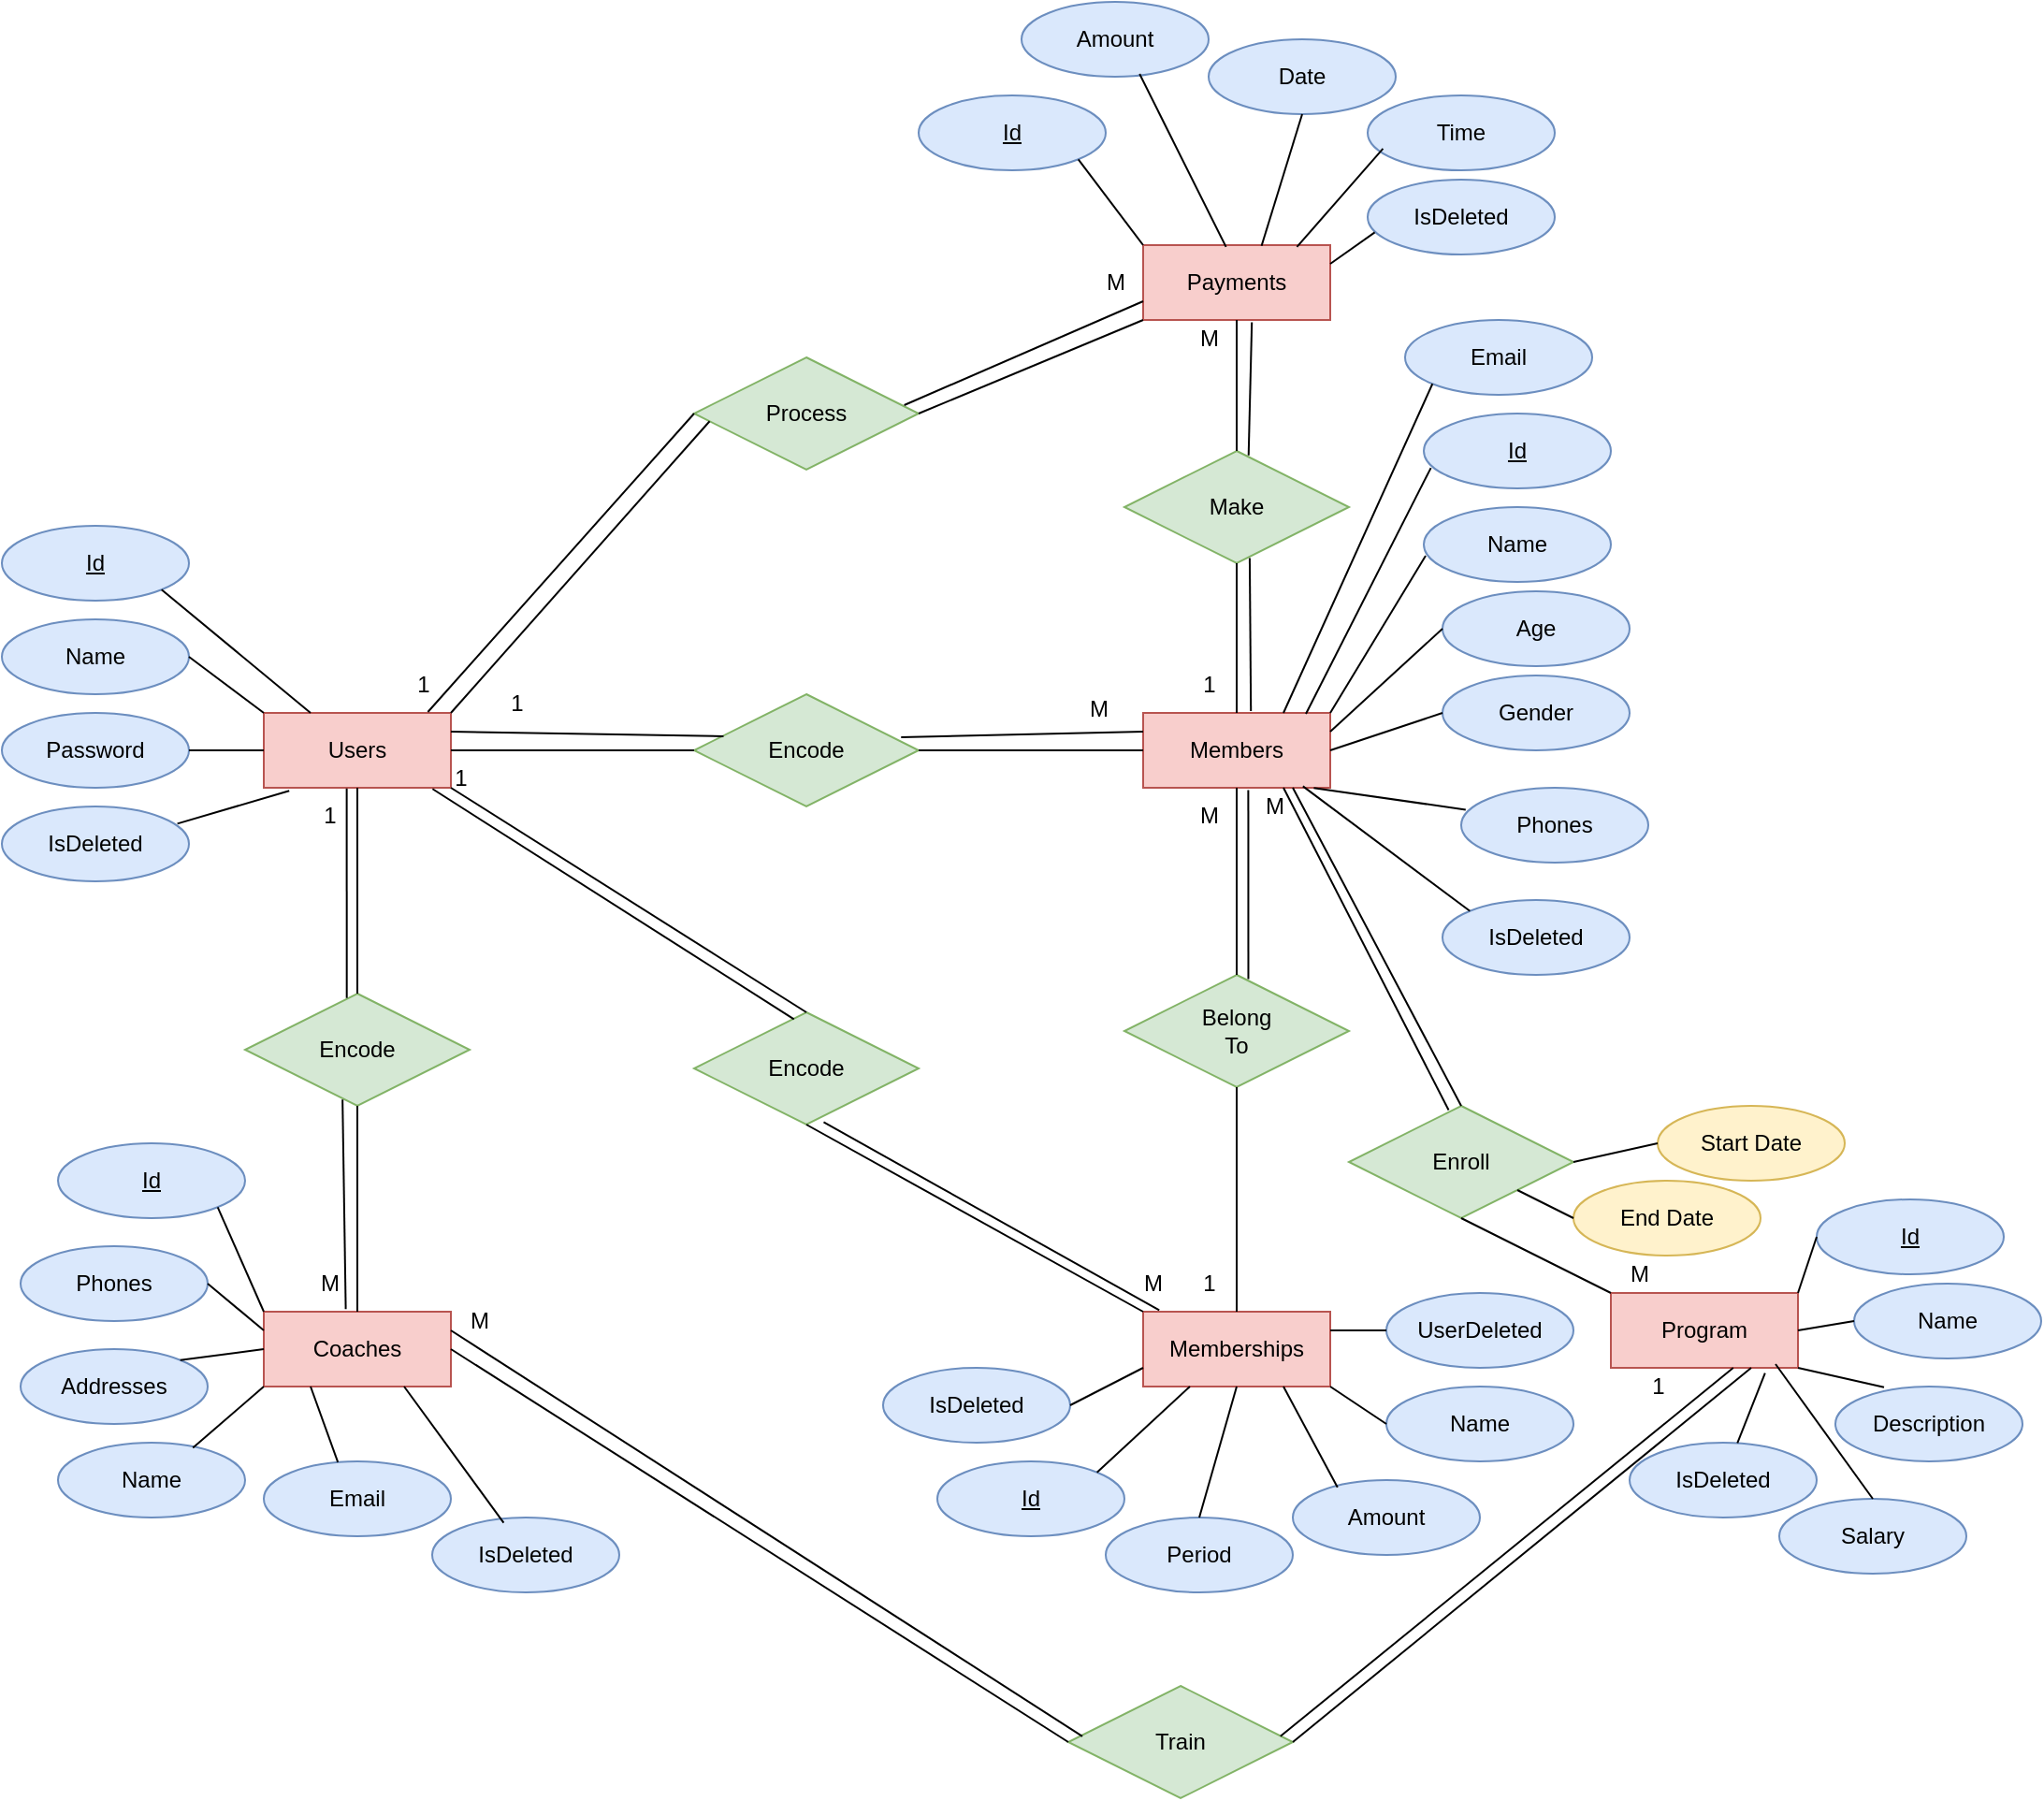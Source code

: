 <mxfile version="22.1.16" type="device">
  <diagram name="Page-1" id="I428ZMt2U0EythVlZh_k">
    <mxGraphModel dx="2140" dy="1721" grid="1" gridSize="10" guides="1" tooltips="1" connect="1" arrows="1" fold="1" page="1" pageScale="1" pageWidth="850" pageHeight="1100" math="0" shadow="0">
      <root>
        <mxCell id="0" />
        <mxCell id="1" parent="0" />
        <mxCell id="ZoVuuaztXTIgdqJoZ6yN-1" value="Users" style="whiteSpace=wrap;html=1;align=center;fillColor=#f8cecc;strokeColor=#b85450;" parent="1" vertex="1">
          <mxGeometry x="120" y="160" width="100" height="40" as="geometry" />
        </mxCell>
        <mxCell id="ZoVuuaztXTIgdqJoZ6yN-2" value="Members" style="whiteSpace=wrap;html=1;align=center;fillColor=#f8cecc;strokeColor=#b85450;" parent="1" vertex="1">
          <mxGeometry x="590" y="160" width="100" height="40" as="geometry" />
        </mxCell>
        <mxCell id="ZoVuuaztXTIgdqJoZ6yN-3" value="Encode" style="shape=rhombus;perimeter=rhombusPerimeter;whiteSpace=wrap;html=1;align=center;fillColor=#d5e8d4;strokeColor=#82b366;" parent="1" vertex="1">
          <mxGeometry x="350" y="150" width="120" height="60" as="geometry" />
        </mxCell>
        <mxCell id="ZoVuuaztXTIgdqJoZ6yN-4" value="" style="endArrow=none;html=1;rounded=0;exitX=1;exitY=0.5;exitDx=0;exitDy=0;entryX=0;entryY=0.5;entryDx=0;entryDy=0;" parent="1" source="ZoVuuaztXTIgdqJoZ6yN-1" target="ZoVuuaztXTIgdqJoZ6yN-3" edge="1">
          <mxGeometry relative="1" as="geometry">
            <mxPoint x="300" y="300" as="sourcePoint" />
            <mxPoint x="460" y="300" as="targetPoint" />
          </mxGeometry>
        </mxCell>
        <mxCell id="ZoVuuaztXTIgdqJoZ6yN-5" value="" style="endArrow=none;html=1;rounded=0;exitX=1;exitY=0.5;exitDx=0;exitDy=0;" parent="1" source="ZoVuuaztXTIgdqJoZ6yN-3" target="ZoVuuaztXTIgdqJoZ6yN-2" edge="1">
          <mxGeometry relative="1" as="geometry">
            <mxPoint x="230" y="190" as="sourcePoint" />
            <mxPoint x="360" y="190" as="targetPoint" />
          </mxGeometry>
        </mxCell>
        <mxCell id="ZoVuuaztXTIgdqJoZ6yN-6" value="" style="endArrow=none;html=1;rounded=0;entryX=0.131;entryY=0.374;entryDx=0;entryDy=0;entryPerimeter=0;" parent="1" target="ZoVuuaztXTIgdqJoZ6yN-3" edge="1">
          <mxGeometry relative="1" as="geometry">
            <mxPoint x="220" y="170" as="sourcePoint" />
            <mxPoint x="360" y="170" as="targetPoint" />
          </mxGeometry>
        </mxCell>
        <mxCell id="ZoVuuaztXTIgdqJoZ6yN-7" value="" style="endArrow=none;html=1;rounded=0;exitX=0.922;exitY=0.383;exitDx=0;exitDy=0;exitPerimeter=0;entryX=0;entryY=0.25;entryDx=0;entryDy=0;" parent="1" source="ZoVuuaztXTIgdqJoZ6yN-3" target="ZoVuuaztXTIgdqJoZ6yN-2" edge="1">
          <mxGeometry relative="1" as="geometry">
            <mxPoint x="390" y="300" as="sourcePoint" />
            <mxPoint x="550" y="300" as="targetPoint" />
          </mxGeometry>
        </mxCell>
        <mxCell id="ZoVuuaztXTIgdqJoZ6yN-8" value="1" style="text;html=1;align=center;verticalAlign=middle;resizable=0;points=[];autosize=1;strokeColor=none;fillColor=none;" parent="1" vertex="1">
          <mxGeometry x="240" y="140" width="30" height="30" as="geometry" />
        </mxCell>
        <mxCell id="ZoVuuaztXTIgdqJoZ6yN-10" value="M" style="text;html=1;align=center;verticalAlign=middle;resizable=0;points=[];autosize=1;strokeColor=none;fillColor=none;" parent="1" vertex="1">
          <mxGeometry x="551" y="143" width="30" height="30" as="geometry" />
        </mxCell>
        <mxCell id="ZoVuuaztXTIgdqJoZ6yN-11" value="Coaches" style="whiteSpace=wrap;html=1;align=center;fillColor=#f8cecc;strokeColor=#b85450;" parent="1" vertex="1">
          <mxGeometry x="120" y="480" width="100" height="40" as="geometry" />
        </mxCell>
        <mxCell id="ZoVuuaztXTIgdqJoZ6yN-12" value="Encode" style="shape=rhombus;perimeter=rhombusPerimeter;whiteSpace=wrap;html=1;align=center;fillColor=#d5e8d4;strokeColor=#82b366;" parent="1" vertex="1">
          <mxGeometry x="110" y="310" width="120" height="60" as="geometry" />
        </mxCell>
        <mxCell id="ZoVuuaztXTIgdqJoZ6yN-13" value="" style="endArrow=none;html=1;rounded=0;exitX=0.5;exitY=1;exitDx=0;exitDy=0;entryX=0.5;entryY=0;entryDx=0;entryDy=0;" parent="1" source="ZoVuuaztXTIgdqJoZ6yN-1" target="ZoVuuaztXTIgdqJoZ6yN-12" edge="1">
          <mxGeometry relative="1" as="geometry">
            <mxPoint x="230" y="190" as="sourcePoint" />
            <mxPoint x="360" y="190" as="targetPoint" />
          </mxGeometry>
        </mxCell>
        <mxCell id="ZoVuuaztXTIgdqJoZ6yN-14" value="" style="endArrow=none;html=1;rounded=0;exitX=0.5;exitY=1;exitDx=0;exitDy=0;entryX=0.5;entryY=0;entryDx=0;entryDy=0;" parent="1" source="ZoVuuaztXTIgdqJoZ6yN-12" target="ZoVuuaztXTIgdqJoZ6yN-11" edge="1">
          <mxGeometry relative="1" as="geometry">
            <mxPoint x="230" y="190" as="sourcePoint" />
            <mxPoint x="360" y="190" as="targetPoint" />
          </mxGeometry>
        </mxCell>
        <mxCell id="ZoVuuaztXTIgdqJoZ6yN-15" value="" style="endArrow=none;html=1;rounded=0;exitX=0.443;exitY=1.083;exitDx=0;exitDy=0;entryX=0.453;entryY=0.089;entryDx=0;entryDy=0;exitPerimeter=0;entryPerimeter=0;" parent="1" edge="1">
          <mxGeometry relative="1" as="geometry">
            <mxPoint x="164.3" y="200.32" as="sourcePoint" />
            <mxPoint x="164.36" y="312.34" as="targetPoint" />
          </mxGeometry>
        </mxCell>
        <mxCell id="ZoVuuaztXTIgdqJoZ6yN-16" value="" style="endArrow=none;html=1;rounded=0;exitX=0.434;exitY=0.944;exitDx=0;exitDy=0;entryX=0.438;entryY=-0.034;entryDx=0;entryDy=0;exitPerimeter=0;entryPerimeter=0;" parent="1" source="ZoVuuaztXTIgdqJoZ6yN-12" target="ZoVuuaztXTIgdqJoZ6yN-11" edge="1">
          <mxGeometry relative="1" as="geometry">
            <mxPoint x="174.3" y="210.32" as="sourcePoint" />
            <mxPoint x="174.36" y="322.34" as="targetPoint" />
          </mxGeometry>
        </mxCell>
        <mxCell id="ZoVuuaztXTIgdqJoZ6yN-17" value="1" style="text;html=1;align=center;verticalAlign=middle;resizable=0;points=[];autosize=1;strokeColor=none;fillColor=none;" parent="1" vertex="1">
          <mxGeometry x="140" y="200" width="30" height="30" as="geometry" />
        </mxCell>
        <mxCell id="ZoVuuaztXTIgdqJoZ6yN-18" value="M" style="text;html=1;align=center;verticalAlign=middle;resizable=0;points=[];autosize=1;strokeColor=none;fillColor=none;" parent="1" vertex="1">
          <mxGeometry x="140" y="450" width="30" height="30" as="geometry" />
        </mxCell>
        <mxCell id="ZoVuuaztXTIgdqJoZ6yN-19" value="Memberships" style="whiteSpace=wrap;html=1;align=center;fillColor=#f8cecc;strokeColor=#b85450;" parent="1" vertex="1">
          <mxGeometry x="590" y="480" width="100" height="40" as="geometry" />
        </mxCell>
        <mxCell id="ZoVuuaztXTIgdqJoZ6yN-20" value="Encode" style="shape=rhombus;perimeter=rhombusPerimeter;whiteSpace=wrap;html=1;align=center;fillColor=#d5e8d4;strokeColor=#82b366;" parent="1" vertex="1">
          <mxGeometry x="350" y="320" width="120" height="60" as="geometry" />
        </mxCell>
        <mxCell id="ZoVuuaztXTIgdqJoZ6yN-21" value="" style="endArrow=none;html=1;rounded=0;exitX=1;exitY=1;exitDx=0;exitDy=0;entryX=0.5;entryY=0;entryDx=0;entryDy=0;" parent="1" source="ZoVuuaztXTIgdqJoZ6yN-1" target="ZoVuuaztXTIgdqJoZ6yN-20" edge="1">
          <mxGeometry relative="1" as="geometry">
            <mxPoint x="180" y="210" as="sourcePoint" />
            <mxPoint x="180" y="320" as="targetPoint" />
          </mxGeometry>
        </mxCell>
        <mxCell id="ZoVuuaztXTIgdqJoZ6yN-22" value="" style="endArrow=none;html=1;rounded=0;exitX=0;exitY=0;exitDx=0;exitDy=0;entryX=0.5;entryY=1;entryDx=0;entryDy=0;" parent="1" source="ZoVuuaztXTIgdqJoZ6yN-19" target="ZoVuuaztXTIgdqJoZ6yN-20" edge="1">
          <mxGeometry relative="1" as="geometry">
            <mxPoint x="230" y="210" as="sourcePoint" />
            <mxPoint x="420" y="330" as="targetPoint" />
          </mxGeometry>
        </mxCell>
        <mxCell id="ZoVuuaztXTIgdqJoZ6yN-23" value="" style="endArrow=none;html=1;rounded=0;exitX=0.912;exitY=1.041;exitDx=0;exitDy=0;entryX=0.453;entryY=0.078;entryDx=0;entryDy=0;exitPerimeter=0;entryPerimeter=0;" parent="1" edge="1">
          <mxGeometry relative="1" as="geometry">
            <mxPoint x="210.2" y="200.64" as="sourcePoint" />
            <mxPoint x="403.36" y="323.68" as="targetPoint" />
          </mxGeometry>
        </mxCell>
        <mxCell id="ZoVuuaztXTIgdqJoZ6yN-24" value="" style="endArrow=none;html=1;rounded=0;exitX=0.577;exitY=0.979;exitDx=0;exitDy=0;entryX=0.086;entryY=-0.021;entryDx=0;entryDy=0;exitPerimeter=0;entryPerimeter=0;" parent="1" source="ZoVuuaztXTIgdqJoZ6yN-20" target="ZoVuuaztXTIgdqJoZ6yN-19" edge="1">
          <mxGeometry relative="1" as="geometry">
            <mxPoint x="220.2" y="210.64" as="sourcePoint" />
            <mxPoint x="413.36" y="333.68" as="targetPoint" />
          </mxGeometry>
        </mxCell>
        <mxCell id="ZoVuuaztXTIgdqJoZ6yN-25" value="1" style="text;html=1;align=center;verticalAlign=middle;resizable=0;points=[];autosize=1;strokeColor=none;fillColor=none;" parent="1" vertex="1">
          <mxGeometry x="210" y="180" width="30" height="30" as="geometry" />
        </mxCell>
        <mxCell id="ZoVuuaztXTIgdqJoZ6yN-26" value="M" style="text;html=1;align=center;verticalAlign=middle;resizable=0;points=[];autosize=1;strokeColor=none;fillColor=none;" parent="1" vertex="1">
          <mxGeometry x="580" y="450" width="30" height="30" as="geometry" />
        </mxCell>
        <mxCell id="ZoVuuaztXTIgdqJoZ6yN-27" value="Payments" style="whiteSpace=wrap;html=1;align=center;fillColor=#f8cecc;strokeColor=#b85450;" parent="1" vertex="1">
          <mxGeometry x="590" y="-90" width="100" height="40" as="geometry" />
        </mxCell>
        <mxCell id="ZoVuuaztXTIgdqJoZ6yN-28" value="Process" style="shape=rhombus;perimeter=rhombusPerimeter;whiteSpace=wrap;html=1;align=center;fillColor=#d5e8d4;strokeColor=#82b366;" parent="1" vertex="1">
          <mxGeometry x="350" y="-30" width="120" height="60" as="geometry" />
        </mxCell>
        <mxCell id="ZoVuuaztXTIgdqJoZ6yN-29" value="" style="endArrow=none;html=1;rounded=0;exitX=0.069;exitY=0.569;exitDx=0;exitDy=0;entryX=1;entryY=0;entryDx=0;entryDy=0;exitPerimeter=0;" parent="1" source="ZoVuuaztXTIgdqJoZ6yN-28" target="ZoVuuaztXTIgdqJoZ6yN-1" edge="1">
          <mxGeometry relative="1" as="geometry">
            <mxPoint x="-90" y="230" as="sourcePoint" />
            <mxPoint x="70" y="230" as="targetPoint" />
          </mxGeometry>
        </mxCell>
        <mxCell id="ZoVuuaztXTIgdqJoZ6yN-30" value="" style="endArrow=none;html=1;rounded=0;exitX=0;exitY=1;exitDx=0;exitDy=0;entryX=1;entryY=0.5;entryDx=0;entryDy=0;" parent="1" source="ZoVuuaztXTIgdqJoZ6yN-27" target="ZoVuuaztXTIgdqJoZ6yN-28" edge="1">
          <mxGeometry relative="1" as="geometry">
            <mxPoint x="-30" y="190" as="sourcePoint" />
            <mxPoint x="130" y="190" as="targetPoint" />
          </mxGeometry>
        </mxCell>
        <mxCell id="ZoVuuaztXTIgdqJoZ6yN-31" value="" style="endArrow=none;html=1;rounded=0;entryX=0.936;entryY=0.425;entryDx=0;entryDy=0;entryPerimeter=0;" parent="1" target="ZoVuuaztXTIgdqJoZ6yN-28" edge="1">
          <mxGeometry relative="1" as="geometry">
            <mxPoint x="590" y="-60" as="sourcePoint" />
            <mxPoint x="-148.76" y="174.06" as="targetPoint" />
          </mxGeometry>
        </mxCell>
        <mxCell id="ZoVuuaztXTIgdqJoZ6yN-32" value="" style="endArrow=none;html=1;rounded=0;exitX=0;exitY=0.5;exitDx=0;exitDy=0;entryX=0.877;entryY=-0.013;entryDx=0;entryDy=0;entryPerimeter=0;" parent="1" source="ZoVuuaztXTIgdqJoZ6yN-28" target="ZoVuuaztXTIgdqJoZ6yN-1" edge="1">
          <mxGeometry relative="1" as="geometry">
            <mxPoint x="-290" y="180" as="sourcePoint" />
            <mxPoint x="-138.76" y="184.06" as="targetPoint" />
          </mxGeometry>
        </mxCell>
        <mxCell id="ZoVuuaztXTIgdqJoZ6yN-33" value="1" style="text;html=1;align=center;verticalAlign=middle;resizable=0;points=[];autosize=1;strokeColor=none;fillColor=none;" parent="1" vertex="1">
          <mxGeometry x="190" y="130" width="30" height="30" as="geometry" />
        </mxCell>
        <mxCell id="ZoVuuaztXTIgdqJoZ6yN-34" value="M" style="text;html=1;align=center;verticalAlign=middle;resizable=0;points=[];autosize=1;strokeColor=none;fillColor=none;" parent="1" vertex="1">
          <mxGeometry x="560" y="-85" width="30" height="30" as="geometry" />
        </mxCell>
        <mxCell id="ZoVuuaztXTIgdqJoZ6yN-43" value="Belong&lt;br&gt;To" style="shape=rhombus;perimeter=rhombusPerimeter;whiteSpace=wrap;html=1;align=center;fillColor=#d5e8d4;strokeColor=#82b366;" parent="1" vertex="1">
          <mxGeometry x="580" y="300" width="120" height="60" as="geometry" />
        </mxCell>
        <mxCell id="ZoVuuaztXTIgdqJoZ6yN-44" value="" style="endArrow=none;html=1;rounded=0;entryX=0.5;entryY=1;entryDx=0;entryDy=0;exitX=0.5;exitY=0;exitDx=0;exitDy=0;" parent="1" source="ZoVuuaztXTIgdqJoZ6yN-43" target="ZoVuuaztXTIgdqJoZ6yN-2" edge="1">
          <mxGeometry relative="1" as="geometry">
            <mxPoint x="450" y="300" as="sourcePoint" />
            <mxPoint x="610" y="300" as="targetPoint" />
          </mxGeometry>
        </mxCell>
        <mxCell id="ZoVuuaztXTIgdqJoZ6yN-45" value="" style="endArrow=none;html=1;rounded=0;entryX=0.5;entryY=1;entryDx=0;entryDy=0;exitX=0.5;exitY=0;exitDx=0;exitDy=0;" parent="1" source="ZoVuuaztXTIgdqJoZ6yN-19" target="ZoVuuaztXTIgdqJoZ6yN-43" edge="1">
          <mxGeometry relative="1" as="geometry">
            <mxPoint x="650" y="310" as="sourcePoint" />
            <mxPoint x="650" y="210" as="targetPoint" />
          </mxGeometry>
        </mxCell>
        <mxCell id="ZoVuuaztXTIgdqJoZ6yN-46" value="" style="endArrow=none;html=1;rounded=0;entryX=0.562;entryY=1.031;entryDx=0;entryDy=0;exitX=0.552;exitY=0.037;exitDx=0;exitDy=0;entryPerimeter=0;exitPerimeter=0;" parent="1" source="ZoVuuaztXTIgdqJoZ6yN-43" target="ZoVuuaztXTIgdqJoZ6yN-2" edge="1">
          <mxGeometry relative="1" as="geometry">
            <mxPoint x="650" y="310" as="sourcePoint" />
            <mxPoint x="650" y="210" as="targetPoint" />
          </mxGeometry>
        </mxCell>
        <mxCell id="ZoVuuaztXTIgdqJoZ6yN-47" value="M" style="text;html=1;align=center;verticalAlign=middle;resizable=0;points=[];autosize=1;strokeColor=none;fillColor=none;" parent="1" vertex="1">
          <mxGeometry x="610" y="200" width="30" height="30" as="geometry" />
        </mxCell>
        <mxCell id="ZoVuuaztXTIgdqJoZ6yN-48" value="1" style="text;html=1;align=center;verticalAlign=middle;resizable=0;points=[];autosize=1;strokeColor=none;fillColor=none;" parent="1" vertex="1">
          <mxGeometry x="610" y="450" width="30" height="30" as="geometry" />
        </mxCell>
        <mxCell id="ZoVuuaztXTIgdqJoZ6yN-49" value="Make" style="shape=rhombus;perimeter=rhombusPerimeter;whiteSpace=wrap;html=1;align=center;fillColor=#d5e8d4;strokeColor=#82b366;" parent="1" vertex="1">
          <mxGeometry x="580" y="20" width="120" height="60" as="geometry" />
        </mxCell>
        <mxCell id="ZoVuuaztXTIgdqJoZ6yN-50" value="" style="endArrow=none;html=1;rounded=0;entryX=0.5;entryY=1;entryDx=0;entryDy=0;exitX=0.5;exitY=0;exitDx=0;exitDy=0;" parent="1" source="ZoVuuaztXTIgdqJoZ6yN-49" target="ZoVuuaztXTIgdqJoZ6yN-27" edge="1">
          <mxGeometry relative="1" as="geometry">
            <mxPoint x="500" y="80" as="sourcePoint" />
            <mxPoint x="660" y="80" as="targetPoint" />
          </mxGeometry>
        </mxCell>
        <mxCell id="ZoVuuaztXTIgdqJoZ6yN-51" value="" style="endArrow=none;html=1;rounded=0;entryX=0.5;entryY=1;entryDx=0;entryDy=0;exitX=0.5;exitY=0;exitDx=0;exitDy=0;" parent="1" source="ZoVuuaztXTIgdqJoZ6yN-2" target="ZoVuuaztXTIgdqJoZ6yN-49" edge="1">
          <mxGeometry relative="1" as="geometry">
            <mxPoint x="650" y="30" as="sourcePoint" />
            <mxPoint x="650" y="-40" as="targetPoint" />
          </mxGeometry>
        </mxCell>
        <mxCell id="ZoVuuaztXTIgdqJoZ6yN-52" value="" style="endArrow=none;html=1;rounded=0;entryX=0.581;entryY=1.031;entryDx=0;entryDy=0;entryPerimeter=0;exitX=0.553;exitY=0.04;exitDx=0;exitDy=0;exitPerimeter=0;" parent="1" source="ZoVuuaztXTIgdqJoZ6yN-49" target="ZoVuuaztXTIgdqJoZ6yN-27" edge="1">
          <mxGeometry relative="1" as="geometry">
            <mxPoint x="648" y="20" as="sourcePoint" />
            <mxPoint x="650" y="-40" as="targetPoint" />
          </mxGeometry>
        </mxCell>
        <mxCell id="ZoVuuaztXTIgdqJoZ6yN-53" value="" style="endArrow=none;html=1;rounded=0;entryX=0.558;entryY=0.988;entryDx=0;entryDy=0;entryPerimeter=0;exitX=0.576;exitY=0.026;exitDx=0;exitDy=0;exitPerimeter=0;" parent="1" edge="1">
          <mxGeometry relative="1" as="geometry">
            <mxPoint x="647.6" y="159.04" as="sourcePoint" />
            <mxPoint x="646.96" y="77.28" as="targetPoint" />
          </mxGeometry>
        </mxCell>
        <mxCell id="ZoVuuaztXTIgdqJoZ6yN-54" value="M" style="text;html=1;align=center;verticalAlign=middle;resizable=0;points=[];autosize=1;strokeColor=none;fillColor=none;" parent="1" vertex="1">
          <mxGeometry x="610" y="-55" width="30" height="30" as="geometry" />
        </mxCell>
        <mxCell id="ZoVuuaztXTIgdqJoZ6yN-55" value="1" style="text;html=1;align=center;verticalAlign=middle;resizable=0;points=[];autosize=1;strokeColor=none;fillColor=none;" parent="1" vertex="1">
          <mxGeometry x="610" y="130" width="30" height="30" as="geometry" />
        </mxCell>
        <mxCell id="ZoVuuaztXTIgdqJoZ6yN-56" value="Enroll" style="shape=rhombus;perimeter=rhombusPerimeter;whiteSpace=wrap;html=1;align=center;fillColor=#d5e8d4;strokeColor=#82b366;" parent="1" vertex="1">
          <mxGeometry x="700" y="370" width="120" height="60" as="geometry" />
        </mxCell>
        <mxCell id="ZoVuuaztXTIgdqJoZ6yN-57" value="Program" style="whiteSpace=wrap;html=1;align=center;fillColor=#f8cecc;strokeColor=#b85450;" parent="1" vertex="1">
          <mxGeometry x="840" y="470" width="100" height="40" as="geometry" />
        </mxCell>
        <mxCell id="ZoVuuaztXTIgdqJoZ6yN-58" value="" style="endArrow=none;html=1;rounded=0;exitX=0.8;exitY=1;exitDx=0;exitDy=0;entryX=0.5;entryY=0;entryDx=0;entryDy=0;exitPerimeter=0;" parent="1" source="ZoVuuaztXTIgdqJoZ6yN-2" target="ZoVuuaztXTIgdqJoZ6yN-56" edge="1">
          <mxGeometry relative="1" as="geometry">
            <mxPoint x="480" y="190" as="sourcePoint" />
            <mxPoint x="770" y="290" as="targetPoint" />
          </mxGeometry>
        </mxCell>
        <mxCell id="ZoVuuaztXTIgdqJoZ6yN-59" value="" style="endArrow=none;html=1;rounded=0;exitX=0.5;exitY=1;exitDx=0;exitDy=0;entryX=0;entryY=0;entryDx=0;entryDy=0;" parent="1" source="ZoVuuaztXTIgdqJoZ6yN-56" target="ZoVuuaztXTIgdqJoZ6yN-57" edge="1">
          <mxGeometry relative="1" as="geometry">
            <mxPoint x="700" y="190" as="sourcePoint" />
            <mxPoint x="850" y="190" as="targetPoint" />
          </mxGeometry>
        </mxCell>
        <mxCell id="ZoVuuaztXTIgdqJoZ6yN-60" value="" style="endArrow=none;html=1;rounded=0;exitX=0.75;exitY=1;exitDx=0;exitDy=0;entryX=0.444;entryY=0.038;entryDx=0;entryDy=0;entryPerimeter=0;" parent="1" source="ZoVuuaztXTIgdqJoZ6yN-2" target="ZoVuuaztXTIgdqJoZ6yN-56" edge="1">
          <mxGeometry relative="1" as="geometry">
            <mxPoint x="700" y="190" as="sourcePoint" />
            <mxPoint x="850" y="190" as="targetPoint" />
          </mxGeometry>
        </mxCell>
        <mxCell id="ZoVuuaztXTIgdqJoZ6yN-61" value="M" style="text;html=1;align=center;verticalAlign=middle;resizable=0;points=[];autosize=1;strokeColor=none;fillColor=none;" parent="1" vertex="1">
          <mxGeometry x="840" y="445" width="30" height="30" as="geometry" />
        </mxCell>
        <mxCell id="ZoVuuaztXTIgdqJoZ6yN-62" value="M" style="text;html=1;align=center;verticalAlign=middle;resizable=0;points=[];autosize=1;strokeColor=none;fillColor=none;" parent="1" vertex="1">
          <mxGeometry x="645" y="195" width="30" height="30" as="geometry" />
        </mxCell>
        <mxCell id="ZoVuuaztXTIgdqJoZ6yN-64" value="Id" style="ellipse;whiteSpace=wrap;html=1;align=center;fontStyle=4;fillColor=#dae8fc;strokeColor=#6c8ebf;" parent="1" vertex="1">
          <mxGeometry x="-20" y="60" width="100" height="40" as="geometry" />
        </mxCell>
        <mxCell id="ZoVuuaztXTIgdqJoZ6yN-66" value="Name" style="ellipse;whiteSpace=wrap;html=1;align=center;fillColor=#dae8fc;strokeColor=#6c8ebf;" parent="1" vertex="1">
          <mxGeometry x="-20" y="110" width="100" height="40" as="geometry" />
        </mxCell>
        <mxCell id="ZoVuuaztXTIgdqJoZ6yN-67" value="Password" style="ellipse;whiteSpace=wrap;html=1;align=center;fillColor=#dae8fc;strokeColor=#6c8ebf;" parent="1" vertex="1">
          <mxGeometry x="-20" y="160" width="100" height="40" as="geometry" />
        </mxCell>
        <mxCell id="ZoVuuaztXTIgdqJoZ6yN-69" value="" style="endArrow=none;html=1;rounded=0;exitX=1;exitY=1;exitDx=0;exitDy=0;entryX=0.25;entryY=0;entryDx=0;entryDy=0;" parent="1" source="ZoVuuaztXTIgdqJoZ6yN-64" target="ZoVuuaztXTIgdqJoZ6yN-1" edge="1">
          <mxGeometry relative="1" as="geometry">
            <mxPoint x="230" y="230" as="sourcePoint" />
            <mxPoint x="390" y="230" as="targetPoint" />
          </mxGeometry>
        </mxCell>
        <mxCell id="ZoVuuaztXTIgdqJoZ6yN-70" value="" style="endArrow=none;html=1;rounded=0;exitX=1;exitY=0.5;exitDx=0;exitDy=0;entryX=0;entryY=0;entryDx=0;entryDy=0;" parent="1" source="ZoVuuaztXTIgdqJoZ6yN-66" target="ZoVuuaztXTIgdqJoZ6yN-1" edge="1">
          <mxGeometry relative="1" as="geometry">
            <mxPoint x="131" y="104" as="sourcePoint" />
            <mxPoint x="155" y="170" as="targetPoint" />
          </mxGeometry>
        </mxCell>
        <mxCell id="ZoVuuaztXTIgdqJoZ6yN-71" value="" style="endArrow=none;html=1;rounded=0;exitX=1;exitY=0.5;exitDx=0;exitDy=0;entryX=0;entryY=0.5;entryDx=0;entryDy=0;" parent="1" source="ZoVuuaztXTIgdqJoZ6yN-67" target="ZoVuuaztXTIgdqJoZ6yN-1" edge="1">
          <mxGeometry relative="1" as="geometry">
            <mxPoint x="90" y="140" as="sourcePoint" />
            <mxPoint x="130" y="170" as="targetPoint" />
          </mxGeometry>
        </mxCell>
        <mxCell id="ZoVuuaztXTIgdqJoZ6yN-73" value="Id" style="ellipse;whiteSpace=wrap;html=1;align=center;fontStyle=4;fillColor=#dae8fc;strokeColor=#6c8ebf;" parent="1" vertex="1">
          <mxGeometry x="10" y="390" width="100" height="40" as="geometry" />
        </mxCell>
        <mxCell id="ZoVuuaztXTIgdqJoZ6yN-74" value="" style="endArrow=none;html=1;rounded=0;exitX=1;exitY=1;exitDx=0;exitDy=0;entryX=0;entryY=0;entryDx=0;entryDy=0;" parent="1" source="ZoVuuaztXTIgdqJoZ6yN-73" target="ZoVuuaztXTIgdqJoZ6yN-11" edge="1">
          <mxGeometry relative="1" as="geometry">
            <mxPoint x="230" y="300" as="sourcePoint" />
            <mxPoint x="390" y="300" as="targetPoint" />
          </mxGeometry>
        </mxCell>
        <mxCell id="ZoVuuaztXTIgdqJoZ6yN-75" value="Phones" style="ellipse;whiteSpace=wrap;html=1;align=center;fillColor=#dae8fc;strokeColor=#6c8ebf;" parent="1" vertex="1">
          <mxGeometry x="-10" y="445" width="100" height="40" as="geometry" />
        </mxCell>
        <mxCell id="ZoVuuaztXTIgdqJoZ6yN-76" value="" style="endArrow=none;html=1;rounded=0;exitX=1;exitY=0.5;exitDx=0;exitDy=0;entryX=0;entryY=0.25;entryDx=0;entryDy=0;" parent="1" source="ZoVuuaztXTIgdqJoZ6yN-75" target="ZoVuuaztXTIgdqJoZ6yN-11" edge="1">
          <mxGeometry relative="1" as="geometry">
            <mxPoint x="105" y="434" as="sourcePoint" />
            <mxPoint x="130" y="490" as="targetPoint" />
          </mxGeometry>
        </mxCell>
        <mxCell id="ZoVuuaztXTIgdqJoZ6yN-79" value="Addresses" style="ellipse;whiteSpace=wrap;html=1;align=center;fillColor=#dae8fc;strokeColor=#6c8ebf;" parent="1" vertex="1">
          <mxGeometry x="-10" y="500" width="100" height="40" as="geometry" />
        </mxCell>
        <mxCell id="ZoVuuaztXTIgdqJoZ6yN-80" value="" style="endArrow=none;html=1;rounded=0;exitX=1;exitY=0;exitDx=0;exitDy=0;" parent="1" source="ZoVuuaztXTIgdqJoZ6yN-79" edge="1">
          <mxGeometry relative="1" as="geometry">
            <mxPoint x="100" y="475" as="sourcePoint" />
            <mxPoint x="120" y="500" as="targetPoint" />
          </mxGeometry>
        </mxCell>
        <mxCell id="ZoVuuaztXTIgdqJoZ6yN-81" value="Name" style="ellipse;whiteSpace=wrap;html=1;align=center;fillColor=#dae8fc;strokeColor=#6c8ebf;" parent="1" vertex="1">
          <mxGeometry x="10" y="550" width="100" height="40" as="geometry" />
        </mxCell>
        <mxCell id="ZoVuuaztXTIgdqJoZ6yN-82" value="" style="endArrow=none;html=1;rounded=0;exitX=0.721;exitY=0.069;exitDx=0;exitDy=0;entryX=0;entryY=1;entryDx=0;entryDy=0;exitPerimeter=0;" parent="1" source="ZoVuuaztXTIgdqJoZ6yN-81" target="ZoVuuaztXTIgdqJoZ6yN-11" edge="1">
          <mxGeometry relative="1" as="geometry">
            <mxPoint x="85" y="516" as="sourcePoint" />
            <mxPoint x="130" y="510" as="targetPoint" />
          </mxGeometry>
        </mxCell>
        <mxCell id="ZoVuuaztXTIgdqJoZ6yN-83" value="Email" style="ellipse;whiteSpace=wrap;html=1;align=center;fillColor=#dae8fc;strokeColor=#6c8ebf;" parent="1" vertex="1">
          <mxGeometry x="120" y="560" width="100" height="40" as="geometry" />
        </mxCell>
        <mxCell id="ZoVuuaztXTIgdqJoZ6yN-84" value="" style="endArrow=none;html=1;rounded=0;exitX=0.25;exitY=1;exitDx=0;exitDy=0;entryX=0.396;entryY=0.011;entryDx=0;entryDy=0;entryPerimeter=0;" parent="1" source="ZoVuuaztXTIgdqJoZ6yN-11" target="ZoVuuaztXTIgdqJoZ6yN-83" edge="1">
          <mxGeometry relative="1" as="geometry">
            <mxPoint x="230" y="450" as="sourcePoint" />
            <mxPoint x="390" y="450" as="targetPoint" />
          </mxGeometry>
        </mxCell>
        <mxCell id="ZoVuuaztXTIgdqJoZ6yN-91" value="Id" style="ellipse;whiteSpace=wrap;html=1;align=center;fontStyle=4;fillColor=#dae8fc;strokeColor=#6c8ebf;" parent="1" vertex="1">
          <mxGeometry x="470" y="-170" width="100" height="40" as="geometry" />
        </mxCell>
        <mxCell id="ZoVuuaztXTIgdqJoZ6yN-92" value="Amount" style="ellipse;whiteSpace=wrap;html=1;align=center;fillColor=#dae8fc;strokeColor=#6c8ebf;" parent="1" vertex="1">
          <mxGeometry x="525" y="-220" width="100" height="40" as="geometry" />
        </mxCell>
        <mxCell id="ZoVuuaztXTIgdqJoZ6yN-93" value="Date" style="ellipse;whiteSpace=wrap;html=1;align=center;fillColor=#dae8fc;strokeColor=#6c8ebf;" parent="1" vertex="1">
          <mxGeometry x="625" y="-200" width="100" height="40" as="geometry" />
        </mxCell>
        <mxCell id="ZoVuuaztXTIgdqJoZ6yN-94" value="Time" style="ellipse;whiteSpace=wrap;html=1;align=center;fillColor=#dae8fc;strokeColor=#6c8ebf;" parent="1" vertex="1">
          <mxGeometry x="710" y="-170" width="100" height="40" as="geometry" />
        </mxCell>
        <mxCell id="ZoVuuaztXTIgdqJoZ6yN-95" value="" style="endArrow=none;html=1;rounded=0;exitX=1;exitY=1;exitDx=0;exitDy=0;entryX=0;entryY=0;entryDx=0;entryDy=0;" parent="1" source="ZoVuuaztXTIgdqJoZ6yN-91" target="ZoVuuaztXTIgdqJoZ6yN-27" edge="1">
          <mxGeometry relative="1" as="geometry">
            <mxPoint x="640" y="10" as="sourcePoint" />
            <mxPoint x="800" y="10" as="targetPoint" />
          </mxGeometry>
        </mxCell>
        <mxCell id="ZoVuuaztXTIgdqJoZ6yN-96" value="" style="endArrow=none;html=1;rounded=0;exitX=0.631;exitY=0.963;exitDx=0;exitDy=0;entryX=0.443;entryY=0.024;entryDx=0;entryDy=0;entryPerimeter=0;exitPerimeter=0;" parent="1" source="ZoVuuaztXTIgdqJoZ6yN-92" target="ZoVuuaztXTIgdqJoZ6yN-27" edge="1">
          <mxGeometry relative="1" as="geometry">
            <mxPoint x="565" y="-126" as="sourcePoint" />
            <mxPoint x="600" y="-80" as="targetPoint" />
          </mxGeometry>
        </mxCell>
        <mxCell id="ZoVuuaztXTIgdqJoZ6yN-97" value="" style="endArrow=none;html=1;rounded=0;exitX=0.5;exitY=1;exitDx=0;exitDy=0;entryX=0.633;entryY=0.009;entryDx=0;entryDy=0;entryPerimeter=0;" parent="1" source="ZoVuuaztXTIgdqJoZ6yN-93" target="ZoVuuaztXTIgdqJoZ6yN-27" edge="1">
          <mxGeometry relative="1" as="geometry">
            <mxPoint x="585" y="-170" as="sourcePoint" />
            <mxPoint x="618" y="-81" as="targetPoint" />
          </mxGeometry>
        </mxCell>
        <mxCell id="ZoVuuaztXTIgdqJoZ6yN-98" value="" style="endArrow=none;html=1;rounded=0;exitX=0.082;exitY=0.71;exitDx=0;exitDy=0;entryX=0.822;entryY=0.024;entryDx=0;entryDy=0;entryPerimeter=0;exitPerimeter=0;" parent="1" source="ZoVuuaztXTIgdqJoZ6yN-94" target="ZoVuuaztXTIgdqJoZ6yN-27" edge="1">
          <mxGeometry relative="1" as="geometry">
            <mxPoint x="650" y="-156" as="sourcePoint" />
            <mxPoint x="638" y="-81" as="targetPoint" />
          </mxGeometry>
        </mxCell>
        <mxCell id="ZoVuuaztXTIgdqJoZ6yN-101" value="Id" style="ellipse;whiteSpace=wrap;html=1;align=center;fontStyle=4;fillColor=#dae8fc;strokeColor=#6c8ebf;" parent="1" vertex="1">
          <mxGeometry x="480" y="560" width="100" height="40" as="geometry" />
        </mxCell>
        <mxCell id="ZoVuuaztXTIgdqJoZ6yN-102" value="Period" style="ellipse;whiteSpace=wrap;html=1;align=center;fillColor=#dae8fc;strokeColor=#6c8ebf;" parent="1" vertex="1">
          <mxGeometry x="570" y="590" width="100" height="40" as="geometry" />
        </mxCell>
        <mxCell id="ZoVuuaztXTIgdqJoZ6yN-103" value="Amount" style="ellipse;whiteSpace=wrap;html=1;align=center;fillColor=#dae8fc;strokeColor=#6c8ebf;" parent="1" vertex="1">
          <mxGeometry x="670" y="570" width="100" height="40" as="geometry" />
        </mxCell>
        <mxCell id="ZoVuuaztXTIgdqJoZ6yN-104" value="Name" style="ellipse;whiteSpace=wrap;html=1;align=center;fillColor=#dae8fc;strokeColor=#6c8ebf;" parent="1" vertex="1">
          <mxGeometry x="720" y="520" width="100" height="40" as="geometry" />
        </mxCell>
        <mxCell id="ZoVuuaztXTIgdqJoZ6yN-105" value="" style="endArrow=none;html=1;rounded=0;exitX=1;exitY=0;exitDx=0;exitDy=0;entryX=0.25;entryY=1;entryDx=0;entryDy=0;" parent="1" source="ZoVuuaztXTIgdqJoZ6yN-101" target="ZoVuuaztXTIgdqJoZ6yN-19" edge="1">
          <mxGeometry relative="1" as="geometry">
            <mxPoint x="460" y="460" as="sourcePoint" />
            <mxPoint x="620" y="460" as="targetPoint" />
          </mxGeometry>
        </mxCell>
        <mxCell id="ZoVuuaztXTIgdqJoZ6yN-106" value="" style="endArrow=none;html=1;rounded=0;exitX=0.5;exitY=0;exitDx=0;exitDy=0;entryX=0.5;entryY=1;entryDx=0;entryDy=0;" parent="1" source="ZoVuuaztXTIgdqJoZ6yN-102" target="ZoVuuaztXTIgdqJoZ6yN-19" edge="1">
          <mxGeometry relative="1" as="geometry">
            <mxPoint x="540" y="570" as="sourcePoint" />
            <mxPoint x="600" y="530" as="targetPoint" />
          </mxGeometry>
        </mxCell>
        <mxCell id="ZoVuuaztXTIgdqJoZ6yN-107" value="" style="endArrow=none;html=1;rounded=0;exitX=0.239;exitY=0.098;exitDx=0;exitDy=0;entryX=0.75;entryY=1;entryDx=0;entryDy=0;exitPerimeter=0;" parent="1" source="ZoVuuaztXTIgdqJoZ6yN-103" target="ZoVuuaztXTIgdqJoZ6yN-19" edge="1">
          <mxGeometry relative="1" as="geometry">
            <mxPoint x="635" y="600" as="sourcePoint" />
            <mxPoint x="625" y="530" as="targetPoint" />
          </mxGeometry>
        </mxCell>
        <mxCell id="ZoVuuaztXTIgdqJoZ6yN-108" value="" style="endArrow=none;html=1;rounded=0;exitX=0;exitY=0.5;exitDx=0;exitDy=0;entryX=1;entryY=1;entryDx=0;entryDy=0;" parent="1" source="ZoVuuaztXTIgdqJoZ6yN-104" target="ZoVuuaztXTIgdqJoZ6yN-19" edge="1">
          <mxGeometry relative="1" as="geometry">
            <mxPoint x="724" y="604" as="sourcePoint" />
            <mxPoint x="650" y="530" as="targetPoint" />
          </mxGeometry>
        </mxCell>
        <mxCell id="ZoVuuaztXTIgdqJoZ6yN-109" value="Id" style="ellipse;whiteSpace=wrap;html=1;align=center;fontStyle=4;fillColor=#dae8fc;strokeColor=#6c8ebf;" parent="1" vertex="1">
          <mxGeometry x="740" width="100" height="40" as="geometry" />
        </mxCell>
        <mxCell id="ZoVuuaztXTIgdqJoZ6yN-110" value="Name" style="ellipse;whiteSpace=wrap;html=1;align=center;fillColor=#dae8fc;strokeColor=#6c8ebf;" parent="1" vertex="1">
          <mxGeometry x="740" y="50" width="100" height="40" as="geometry" />
        </mxCell>
        <mxCell id="ZoVuuaztXTIgdqJoZ6yN-113" value="Age" style="ellipse;whiteSpace=wrap;html=1;align=center;fillColor=#dae8fc;strokeColor=#6c8ebf;" parent="1" vertex="1">
          <mxGeometry x="750" y="95" width="100" height="40" as="geometry" />
        </mxCell>
        <mxCell id="ZoVuuaztXTIgdqJoZ6yN-114" value="Gender" style="ellipse;whiteSpace=wrap;html=1;align=center;fillColor=#dae8fc;strokeColor=#6c8ebf;" parent="1" vertex="1">
          <mxGeometry x="750" y="140" width="100" height="40" as="geometry" />
        </mxCell>
        <mxCell id="ZoVuuaztXTIgdqJoZ6yN-115" value="Email" style="ellipse;whiteSpace=wrap;html=1;align=center;fillColor=#dae8fc;strokeColor=#6c8ebf;" parent="1" vertex="1">
          <mxGeometry x="730" y="-50" width="100" height="40" as="geometry" />
        </mxCell>
        <mxCell id="ZoVuuaztXTIgdqJoZ6yN-116" value="Phones" style="ellipse;whiteSpace=wrap;html=1;align=center;fillColor=#dae8fc;strokeColor=#6c8ebf;" parent="1" vertex="1">
          <mxGeometry x="760" y="200" width="100" height="40" as="geometry" />
        </mxCell>
        <mxCell id="ZoVuuaztXTIgdqJoZ6yN-117" value="" style="endArrow=none;html=1;rounded=0;entryX=0;entryY=1;entryDx=0;entryDy=0;exitX=0.75;exitY=0;exitDx=0;exitDy=0;" parent="1" source="ZoVuuaztXTIgdqJoZ6yN-2" target="ZoVuuaztXTIgdqJoZ6yN-115" edge="1">
          <mxGeometry relative="1" as="geometry">
            <mxPoint x="540" y="200" as="sourcePoint" />
            <mxPoint x="700" y="200" as="targetPoint" />
          </mxGeometry>
        </mxCell>
        <mxCell id="ZoVuuaztXTIgdqJoZ6yN-118" value="" style="endArrow=none;html=1;rounded=0;entryX=0.038;entryY=0.726;entryDx=0;entryDy=0;entryPerimeter=0;exitX=0.87;exitY=0.013;exitDx=0;exitDy=0;exitPerimeter=0;" parent="1" source="ZoVuuaztXTIgdqJoZ6yN-2" target="ZoVuuaztXTIgdqJoZ6yN-109" edge="1">
          <mxGeometry relative="1" as="geometry">
            <mxPoint x="700" y="150" as="sourcePoint" />
            <mxPoint x="755" y="-6" as="targetPoint" />
          </mxGeometry>
        </mxCell>
        <mxCell id="ZoVuuaztXTIgdqJoZ6yN-119" value="" style="endArrow=none;html=1;rounded=0;exitX=1;exitY=0;exitDx=0;exitDy=0;" parent="1" source="ZoVuuaztXTIgdqJoZ6yN-2" edge="1">
          <mxGeometry relative="1" as="geometry">
            <mxPoint x="710" y="171" as="sourcePoint" />
            <mxPoint x="741" y="76" as="targetPoint" />
          </mxGeometry>
        </mxCell>
        <mxCell id="ZoVuuaztXTIgdqJoZ6yN-120" value="" style="endArrow=none;html=1;rounded=0;exitX=1;exitY=0.25;exitDx=0;exitDy=0;entryX=0;entryY=0.5;entryDx=0;entryDy=0;" parent="1" source="ZoVuuaztXTIgdqJoZ6yN-2" target="ZoVuuaztXTIgdqJoZ6yN-113" edge="1">
          <mxGeometry relative="1" as="geometry">
            <mxPoint x="700" y="170" as="sourcePoint" />
            <mxPoint x="751" y="86" as="targetPoint" />
          </mxGeometry>
        </mxCell>
        <mxCell id="ZoVuuaztXTIgdqJoZ6yN-121" value="" style="endArrow=none;html=1;rounded=0;exitX=1;exitY=0.5;exitDx=0;exitDy=0;entryX=0;entryY=0.5;entryDx=0;entryDy=0;" parent="1" source="ZoVuuaztXTIgdqJoZ6yN-2" target="ZoVuuaztXTIgdqJoZ6yN-114" edge="1">
          <mxGeometry relative="1" as="geometry">
            <mxPoint x="700" y="180" as="sourcePoint" />
            <mxPoint x="760" y="125" as="targetPoint" />
          </mxGeometry>
        </mxCell>
        <mxCell id="ZoVuuaztXTIgdqJoZ6yN-124" value="" style="endArrow=none;html=1;rounded=0;exitX=0.912;exitY=1.004;exitDx=0;exitDy=0;entryX=0.024;entryY=0.293;entryDx=0;entryDy=0;entryPerimeter=0;exitPerimeter=0;" parent="1" source="ZoVuuaztXTIgdqJoZ6yN-2" target="ZoVuuaztXTIgdqJoZ6yN-116" edge="1">
          <mxGeometry relative="1" as="geometry">
            <mxPoint x="700" y="210" as="sourcePoint" />
            <mxPoint x="803" y="256" as="targetPoint" />
          </mxGeometry>
        </mxCell>
        <mxCell id="ZoVuuaztXTIgdqJoZ6yN-125" value="Id" style="ellipse;whiteSpace=wrap;html=1;align=center;fontStyle=4;fillColor=#dae8fc;strokeColor=#6c8ebf;" parent="1" vertex="1">
          <mxGeometry x="950" y="420" width="100" height="40" as="geometry" />
        </mxCell>
        <mxCell id="ZoVuuaztXTIgdqJoZ6yN-126" value="Name" style="ellipse;whiteSpace=wrap;html=1;align=center;fillColor=#dae8fc;strokeColor=#6c8ebf;" parent="1" vertex="1">
          <mxGeometry x="970" y="465" width="100" height="40" as="geometry" />
        </mxCell>
        <mxCell id="ZoVuuaztXTIgdqJoZ6yN-127" value="" style="endArrow=none;html=1;rounded=0;entryX=0;entryY=0.5;entryDx=0;entryDy=0;exitX=1;exitY=0;exitDx=0;exitDy=0;" parent="1" source="ZoVuuaztXTIgdqJoZ6yN-57" target="ZoVuuaztXTIgdqJoZ6yN-125" edge="1">
          <mxGeometry relative="1" as="geometry">
            <mxPoint x="540" y="460" as="sourcePoint" />
            <mxPoint x="700" y="460" as="targetPoint" />
          </mxGeometry>
        </mxCell>
        <mxCell id="ZoVuuaztXTIgdqJoZ6yN-128" value="" style="endArrow=none;html=1;rounded=0;entryX=0;entryY=0.5;entryDx=0;entryDy=0;exitX=1;exitY=0.5;exitDx=0;exitDy=0;" parent="1" source="ZoVuuaztXTIgdqJoZ6yN-57" target="ZoVuuaztXTIgdqJoZ6yN-126" edge="1">
          <mxGeometry relative="1" as="geometry">
            <mxPoint x="950" y="480" as="sourcePoint" />
            <mxPoint x="960" y="450" as="targetPoint" />
          </mxGeometry>
        </mxCell>
        <mxCell id="ZoVuuaztXTIgdqJoZ6yN-130" value="Train" style="shape=rhombus;perimeter=rhombusPerimeter;whiteSpace=wrap;html=1;align=center;fillColor=#d5e8d4;strokeColor=#82b366;" parent="1" vertex="1">
          <mxGeometry x="550" y="680" width="120" height="60" as="geometry" />
        </mxCell>
        <mxCell id="ZoVuuaztXTIgdqJoZ6yN-131" value="" style="endArrow=none;html=1;rounded=0;exitX=1;exitY=0.5;exitDx=0;exitDy=0;entryX=0;entryY=0.5;entryDx=0;entryDy=0;" parent="1" source="ZoVuuaztXTIgdqJoZ6yN-11" target="ZoVuuaztXTIgdqJoZ6yN-130" edge="1">
          <mxGeometry relative="1" as="geometry">
            <mxPoint x="540" y="550" as="sourcePoint" />
            <mxPoint x="700" y="550" as="targetPoint" />
          </mxGeometry>
        </mxCell>
        <mxCell id="ZoVuuaztXTIgdqJoZ6yN-132" value="" style="endArrow=none;html=1;rounded=0;exitX=0.75;exitY=1;exitDx=0;exitDy=0;entryX=1;entryY=0.5;entryDx=0;entryDy=0;" parent="1" source="ZoVuuaztXTIgdqJoZ6yN-57" target="ZoVuuaztXTIgdqJoZ6yN-130" edge="1">
          <mxGeometry relative="1" as="geometry">
            <mxPoint x="230" y="510" as="sourcePoint" />
            <mxPoint x="570" y="710" as="targetPoint" />
          </mxGeometry>
        </mxCell>
        <mxCell id="ZoVuuaztXTIgdqJoZ6yN-133" value="" style="endArrow=none;html=1;rounded=0;exitX=0.624;exitY=0.976;exitDx=0;exitDy=0;entryX=0.92;entryY=0.432;entryDx=0;entryDy=0;entryPerimeter=0;exitPerimeter=0;" parent="1" edge="1">
          <mxGeometry relative="1" as="geometry">
            <mxPoint x="905.4" y="510.04" as="sourcePoint" />
            <mxPoint x="663.4" y="706.92" as="targetPoint" />
          </mxGeometry>
        </mxCell>
        <mxCell id="ZoVuuaztXTIgdqJoZ6yN-134" value="" style="endArrow=none;html=1;rounded=0;exitX=1;exitY=0.25;exitDx=0;exitDy=0;entryX=0.096;entryY=0.432;entryDx=0;entryDy=0;entryPerimeter=0;" parent="1" source="ZoVuuaztXTIgdqJoZ6yN-11" edge="1">
          <mxGeometry relative="1" as="geometry">
            <mxPoint x="216" y="491" as="sourcePoint" />
            <mxPoint x="557.52" y="706.92" as="targetPoint" />
          </mxGeometry>
        </mxCell>
        <mxCell id="ZoVuuaztXTIgdqJoZ6yN-135" value="M" style="text;html=1;align=center;verticalAlign=middle;resizable=0;points=[];autosize=1;strokeColor=none;fillColor=none;" parent="1" vertex="1">
          <mxGeometry x="220" y="470" width="30" height="30" as="geometry" />
        </mxCell>
        <mxCell id="ZoVuuaztXTIgdqJoZ6yN-136" value="1" style="text;html=1;align=center;verticalAlign=middle;resizable=0;points=[];autosize=1;strokeColor=none;fillColor=none;" parent="1" vertex="1">
          <mxGeometry x="850" y="505" width="30" height="30" as="geometry" />
        </mxCell>
        <mxCell id="R63TW3gF70L7MX_yOt59-1" value="Start Date" style="ellipse;whiteSpace=wrap;html=1;align=center;fillColor=#fff2cc;strokeColor=#d6b656;" parent="1" vertex="1">
          <mxGeometry x="865" y="370" width="100" height="40" as="geometry" />
        </mxCell>
        <mxCell id="R63TW3gF70L7MX_yOt59-2" value="" style="endArrow=none;html=1;rounded=0;entryX=0;entryY=0.5;entryDx=0;entryDy=0;exitX=1;exitY=0.5;exitDx=0;exitDy=0;" parent="1" source="ZoVuuaztXTIgdqJoZ6yN-56" target="R63TW3gF70L7MX_yOt59-1" edge="1">
          <mxGeometry width="50" height="50" relative="1" as="geometry">
            <mxPoint x="590" y="390" as="sourcePoint" />
            <mxPoint x="640" y="340" as="targetPoint" />
          </mxGeometry>
        </mxCell>
        <mxCell id="Hijp1C7FUEl1i4SMCYom-1" value="IsDeleted" style="ellipse;whiteSpace=wrap;html=1;align=center;fillColor=#dae8fc;strokeColor=#6c8ebf;" parent="1" vertex="1">
          <mxGeometry x="-20" y="210" width="100" height="40" as="geometry" />
        </mxCell>
        <mxCell id="Hijp1C7FUEl1i4SMCYom-2" value="" style="endArrow=none;html=1;rounded=0;exitX=0.938;exitY=0.23;exitDx=0;exitDy=0;exitPerimeter=0;entryX=0.136;entryY=1.04;entryDx=0;entryDy=0;entryPerimeter=0;" parent="1" source="Hijp1C7FUEl1i4SMCYom-1" target="ZoVuuaztXTIgdqJoZ6yN-1" edge="1">
          <mxGeometry relative="1" as="geometry">
            <mxPoint x="95" y="276" as="sourcePoint" />
            <mxPoint x="120" y="220" as="targetPoint" />
          </mxGeometry>
        </mxCell>
        <mxCell id="Hijp1C7FUEl1i4SMCYom-5" value="IsDeleted" style="ellipse;whiteSpace=wrap;html=1;align=center;fillColor=#dae8fc;strokeColor=#6c8ebf;" parent="1" vertex="1">
          <mxGeometry x="710" y="-125" width="100" height="40" as="geometry" />
        </mxCell>
        <mxCell id="Hijp1C7FUEl1i4SMCYom-6" value="" style="endArrow=none;html=1;rounded=0;exitX=0.038;exitY=0.705;exitDx=0;exitDy=0;entryX=1;entryY=0.25;entryDx=0;entryDy=0;exitPerimeter=0;" parent="1" source="Hijp1C7FUEl1i4SMCYom-5" target="ZoVuuaztXTIgdqJoZ6yN-27" edge="1">
          <mxGeometry relative="1" as="geometry">
            <mxPoint x="728" y="-132" as="sourcePoint" />
            <mxPoint x="682" y="-79" as="targetPoint" />
          </mxGeometry>
        </mxCell>
        <mxCell id="Hijp1C7FUEl1i4SMCYom-7" value="IsDeleted" style="ellipse;whiteSpace=wrap;html=1;align=center;fillColor=#dae8fc;strokeColor=#6c8ebf;" parent="1" vertex="1">
          <mxGeometry x="750" y="260" width="100" height="40" as="geometry" />
        </mxCell>
        <mxCell id="Hijp1C7FUEl1i4SMCYom-8" value="" style="endArrow=none;html=1;rounded=0;exitX=1.013;exitY=0.14;exitDx=0;exitDy=0;entryX=0;entryY=0;entryDx=0;entryDy=0;exitPerimeter=0;" parent="1" source="ZoVuuaztXTIgdqJoZ6yN-62" target="Hijp1C7FUEl1i4SMCYom-7" edge="1">
          <mxGeometry relative="1" as="geometry">
            <mxPoint x="691" y="210" as="sourcePoint" />
            <mxPoint x="807" y="305" as="targetPoint" />
          </mxGeometry>
        </mxCell>
        <mxCell id="Hijp1C7FUEl1i4SMCYom-9" value="IsDeleted" style="ellipse;whiteSpace=wrap;html=1;align=center;fillColor=#dae8fc;strokeColor=#6c8ebf;" parent="1" vertex="1">
          <mxGeometry x="210" y="590" width="100" height="40" as="geometry" />
        </mxCell>
        <mxCell id="Hijp1C7FUEl1i4SMCYom-10" value="" style="endArrow=none;html=1;rounded=0;exitX=0.75;exitY=1;exitDx=0;exitDy=0;entryX=0.382;entryY=0.07;entryDx=0;entryDy=0;entryPerimeter=0;" parent="1" source="ZoVuuaztXTIgdqJoZ6yN-11" target="Hijp1C7FUEl1i4SMCYom-9" edge="1">
          <mxGeometry relative="1" as="geometry">
            <mxPoint x="155" y="530" as="sourcePoint" />
            <mxPoint x="170" y="570" as="targetPoint" />
          </mxGeometry>
        </mxCell>
        <mxCell id="US2cVaJNOSq0x_Emo_KT-1" value="End Date" style="ellipse;whiteSpace=wrap;html=1;align=center;fillColor=#fff2cc;strokeColor=#d6b656;" parent="1" vertex="1">
          <mxGeometry x="820" y="410" width="100" height="40" as="geometry" />
        </mxCell>
        <mxCell id="US2cVaJNOSq0x_Emo_KT-2" value="" style="endArrow=none;html=1;rounded=0;exitX=1;exitY=1;exitDx=0;exitDy=0;entryX=0;entryY=0.5;entryDx=0;entryDy=0;" parent="1" source="ZoVuuaztXTIgdqJoZ6yN-56" target="US2cVaJNOSq0x_Emo_KT-1" edge="1">
          <mxGeometry relative="1" as="geometry">
            <mxPoint x="770" y="440" as="sourcePoint" />
            <mxPoint x="850" y="480" as="targetPoint" />
          </mxGeometry>
        </mxCell>
        <mxCell id="e-rWuLLXfOyXhhiVN8RU-1" value="IsDeleted" style="ellipse;whiteSpace=wrap;html=1;align=center;fillColor=#dae8fc;strokeColor=#6c8ebf;" parent="1" vertex="1">
          <mxGeometry x="451" y="510" width="100" height="40" as="geometry" />
        </mxCell>
        <mxCell id="e-rWuLLXfOyXhhiVN8RU-2" value="" style="endArrow=none;html=1;rounded=0;exitX=1;exitY=0.5;exitDx=0;exitDy=0;entryX=0;entryY=0.75;entryDx=0;entryDy=0;" parent="1" source="e-rWuLLXfOyXhhiVN8RU-1" target="ZoVuuaztXTIgdqJoZ6yN-19" edge="1">
          <mxGeometry relative="1" as="geometry">
            <mxPoint x="575" y="576" as="sourcePoint" />
            <mxPoint x="625" y="530" as="targetPoint" />
          </mxGeometry>
        </mxCell>
        <mxCell id="e-rWuLLXfOyXhhiVN8RU-3" value="Description" style="ellipse;whiteSpace=wrap;html=1;align=center;fillColor=#dae8fc;strokeColor=#6c8ebf;" parent="1" vertex="1">
          <mxGeometry x="960" y="520" width="100" height="40" as="geometry" />
        </mxCell>
        <mxCell id="e-rWuLLXfOyXhhiVN8RU-4" value="" style="endArrow=none;html=1;rounded=0;entryX=0.26;entryY=0.01;entryDx=0;entryDy=0;exitX=1;exitY=1;exitDx=0;exitDy=0;entryPerimeter=0;" parent="1" source="ZoVuuaztXTIgdqJoZ6yN-57" target="e-rWuLLXfOyXhhiVN8RU-3" edge="1">
          <mxGeometry relative="1" as="geometry">
            <mxPoint x="950" y="500" as="sourcePoint" />
            <mxPoint x="980" y="520" as="targetPoint" />
          </mxGeometry>
        </mxCell>
        <mxCell id="VeFdf09x9eTNN83gW06B-1" value="Salary" style="ellipse;whiteSpace=wrap;html=1;align=center;fillColor=#dae8fc;strokeColor=#6c8ebf;" parent="1" vertex="1">
          <mxGeometry x="930" y="580" width="100" height="40" as="geometry" />
        </mxCell>
        <mxCell id="VeFdf09x9eTNN83gW06B-2" value="" style="endArrow=none;html=1;rounded=0;entryX=0.5;entryY=0;entryDx=0;entryDy=0;exitX=0.88;exitY=0.95;exitDx=0;exitDy=0;exitPerimeter=0;" parent="1" source="ZoVuuaztXTIgdqJoZ6yN-57" target="VeFdf09x9eTNN83gW06B-1" edge="1">
          <mxGeometry relative="1" as="geometry">
            <mxPoint x="950" y="520" as="sourcePoint" />
            <mxPoint x="996" y="530" as="targetPoint" />
          </mxGeometry>
        </mxCell>
        <mxCell id="QRFnCa1lAn9QRBTdRrrm-1" value="IsDeleted" style="ellipse;whiteSpace=wrap;html=1;align=center;fillColor=#dae8fc;strokeColor=#6c8ebf;" parent="1" vertex="1">
          <mxGeometry x="850" y="550" width="100" height="40" as="geometry" />
        </mxCell>
        <mxCell id="QRFnCa1lAn9QRBTdRrrm-2" value="" style="endArrow=none;html=1;rounded=0;exitX=0.824;exitY=1.07;exitDx=0;exitDy=0;exitPerimeter=0;" parent="1" source="ZoVuuaztXTIgdqJoZ6yN-57" target="QRFnCa1lAn9QRBTdRrrm-1" edge="1">
          <mxGeometry relative="1" as="geometry">
            <mxPoint x="938" y="518" as="sourcePoint" />
            <mxPoint x="990" y="590" as="targetPoint" />
          </mxGeometry>
        </mxCell>
        <mxCell id="UfOg4zOZTptHr9kMUUE--1" value="UserDeleted" style="ellipse;whiteSpace=wrap;html=1;align=center;fillColor=#dae8fc;strokeColor=#6c8ebf;" parent="1" vertex="1">
          <mxGeometry x="720" y="470" width="100" height="40" as="geometry" />
        </mxCell>
        <mxCell id="UfOg4zOZTptHr9kMUUE--2" value="" style="endArrow=none;html=1;rounded=0;exitX=0;exitY=0.5;exitDx=0;exitDy=0;entryX=1;entryY=0.25;entryDx=0;entryDy=0;" parent="1" source="UfOg4zOZTptHr9kMUUE--1" target="ZoVuuaztXTIgdqJoZ6yN-19" edge="1">
          <mxGeometry relative="1" as="geometry">
            <mxPoint x="704" y="584" as="sourcePoint" />
            <mxPoint x="675" y="530" as="targetPoint" />
          </mxGeometry>
        </mxCell>
      </root>
    </mxGraphModel>
  </diagram>
</mxfile>
